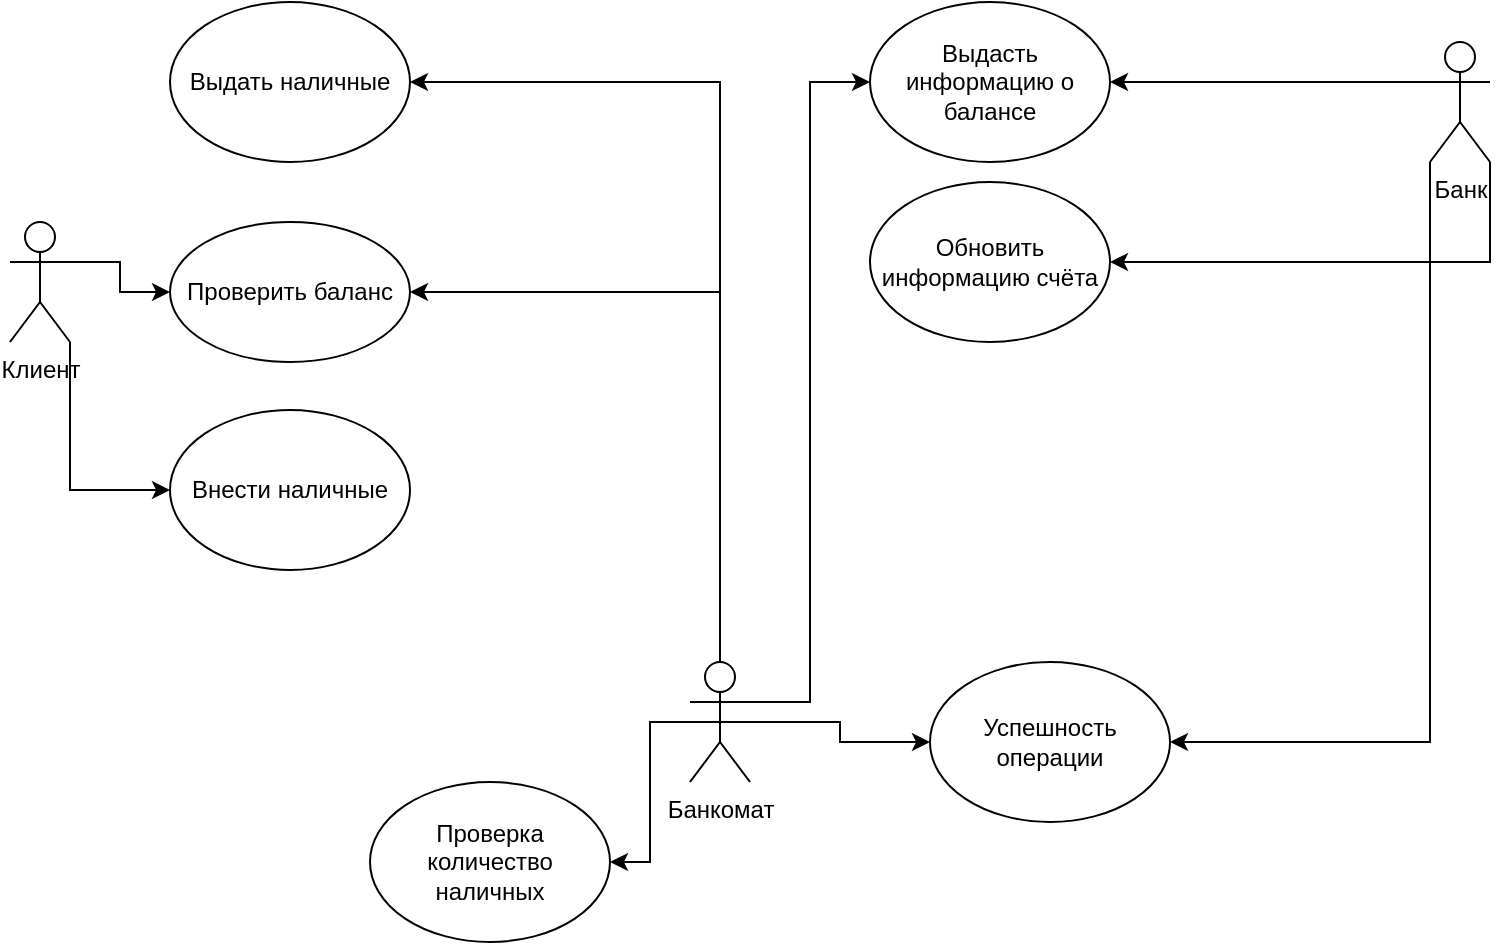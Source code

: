 <mxfile version="21.6.8" type="device">
  <diagram name="Страница — 1" id="9B4Uz_3mCHpHf92jKl3Q">
    <mxGraphModel dx="1418" dy="828" grid="1" gridSize="10" guides="1" tooltips="1" connect="1" arrows="1" fold="1" page="1" pageScale="1" pageWidth="1169" pageHeight="827" math="0" shadow="0">
      <root>
        <mxCell id="0" />
        <mxCell id="1" parent="0" />
        <mxCell id="x3gOAjYANPPu1npRcm6H-5" style="edgeStyle=orthogonalEdgeStyle;rounded=0;orthogonalLoop=1;jettySize=auto;html=1;exitX=1;exitY=0.333;exitDx=0;exitDy=0;exitPerimeter=0;entryX=0;entryY=0.5;entryDx=0;entryDy=0;" edge="1" parent="1" source="x3gOAjYANPPu1npRcm6H-1" target="x3gOAjYANPPu1npRcm6H-4">
          <mxGeometry relative="1" as="geometry" />
        </mxCell>
        <mxCell id="x3gOAjYANPPu1npRcm6H-10" style="edgeStyle=orthogonalEdgeStyle;rounded=0;orthogonalLoop=1;jettySize=auto;html=1;exitX=1;exitY=1;exitDx=0;exitDy=0;exitPerimeter=0;entryX=0;entryY=0.5;entryDx=0;entryDy=0;" edge="1" parent="1" source="x3gOAjYANPPu1npRcm6H-1" target="x3gOAjYANPPu1npRcm6H-9">
          <mxGeometry relative="1" as="geometry" />
        </mxCell>
        <mxCell id="x3gOAjYANPPu1npRcm6H-1" value="Клиент" style="shape=umlActor;verticalLabelPosition=bottom;verticalAlign=top;html=1;outlineConnect=0;" vertex="1" parent="1">
          <mxGeometry x="200" y="320" width="30" height="60" as="geometry" />
        </mxCell>
        <mxCell id="x3gOAjYANPPu1npRcm6H-19" style="edgeStyle=orthogonalEdgeStyle;rounded=0;orthogonalLoop=1;jettySize=auto;html=1;exitX=0;exitY=0.333;exitDx=0;exitDy=0;exitPerimeter=0;" edge="1" parent="1" source="x3gOAjYANPPu1npRcm6H-2" target="x3gOAjYANPPu1npRcm6H-14">
          <mxGeometry relative="1" as="geometry" />
        </mxCell>
        <mxCell id="x3gOAjYANPPu1npRcm6H-26" style="edgeStyle=orthogonalEdgeStyle;rounded=0;orthogonalLoop=1;jettySize=auto;html=1;exitX=1;exitY=1;exitDx=0;exitDy=0;exitPerimeter=0;entryX=1;entryY=0.5;entryDx=0;entryDy=0;" edge="1" parent="1" source="x3gOAjYANPPu1npRcm6H-2" target="x3gOAjYANPPu1npRcm6H-24">
          <mxGeometry relative="1" as="geometry" />
        </mxCell>
        <mxCell id="x3gOAjYANPPu1npRcm6H-31" style="edgeStyle=orthogonalEdgeStyle;rounded=0;orthogonalLoop=1;jettySize=auto;html=1;exitX=0;exitY=1;exitDx=0;exitDy=0;exitPerimeter=0;entryX=1;entryY=0.5;entryDx=0;entryDy=0;" edge="1" parent="1" source="x3gOAjYANPPu1npRcm6H-2" target="x3gOAjYANPPu1npRcm6H-30">
          <mxGeometry relative="1" as="geometry" />
        </mxCell>
        <mxCell id="x3gOAjYANPPu1npRcm6H-2" value="Банк" style="shape=umlActor;verticalLabelPosition=bottom;verticalAlign=top;html=1;outlineConnect=0;" vertex="1" parent="1">
          <mxGeometry x="910" y="230" width="30" height="60" as="geometry" />
        </mxCell>
        <mxCell id="x3gOAjYANPPu1npRcm6H-4" value="Проверить баланс" style="ellipse;whiteSpace=wrap;html=1;" vertex="1" parent="1">
          <mxGeometry x="280" y="320" width="120" height="70" as="geometry" />
        </mxCell>
        <mxCell id="x3gOAjYANPPu1npRcm6H-7" value="Выдать наличные" style="ellipse;whiteSpace=wrap;html=1;" vertex="1" parent="1">
          <mxGeometry x="280" y="210" width="120" height="80" as="geometry" />
        </mxCell>
        <mxCell id="x3gOAjYANPPu1npRcm6H-12" style="edgeStyle=orthogonalEdgeStyle;rounded=0;orthogonalLoop=1;jettySize=auto;html=1;exitX=0.5;exitY=0;exitDx=0;exitDy=0;exitPerimeter=0;entryX=1;entryY=0.5;entryDx=0;entryDy=0;" edge="1" parent="1" source="x3gOAjYANPPu1npRcm6H-8" target="x3gOAjYANPPu1npRcm6H-4">
          <mxGeometry relative="1" as="geometry" />
        </mxCell>
        <mxCell id="x3gOAjYANPPu1npRcm6H-13" style="edgeStyle=orthogonalEdgeStyle;rounded=0;orthogonalLoop=1;jettySize=auto;html=1;exitX=0.5;exitY=0;exitDx=0;exitDy=0;exitPerimeter=0;entryX=1;entryY=0.5;entryDx=0;entryDy=0;" edge="1" parent="1" source="x3gOAjYANPPu1npRcm6H-8" target="x3gOAjYANPPu1npRcm6H-7">
          <mxGeometry relative="1" as="geometry" />
        </mxCell>
        <mxCell id="x3gOAjYANPPu1npRcm6H-23" style="edgeStyle=orthogonalEdgeStyle;rounded=0;orthogonalLoop=1;jettySize=auto;html=1;exitX=1;exitY=0.333;exitDx=0;exitDy=0;exitPerimeter=0;entryX=0;entryY=0.5;entryDx=0;entryDy=0;" edge="1" parent="1" source="x3gOAjYANPPu1npRcm6H-8" target="x3gOAjYANPPu1npRcm6H-14">
          <mxGeometry relative="1" as="geometry" />
        </mxCell>
        <mxCell id="x3gOAjYANPPu1npRcm6H-28" style="edgeStyle=orthogonalEdgeStyle;rounded=0;orthogonalLoop=1;jettySize=auto;html=1;exitX=0.5;exitY=0.5;exitDx=0;exitDy=0;exitPerimeter=0;entryX=1;entryY=0.5;entryDx=0;entryDy=0;" edge="1" parent="1" source="x3gOAjYANPPu1npRcm6H-8" target="x3gOAjYANPPu1npRcm6H-27">
          <mxGeometry relative="1" as="geometry" />
        </mxCell>
        <mxCell id="x3gOAjYANPPu1npRcm6H-29" style="edgeStyle=orthogonalEdgeStyle;rounded=0;orthogonalLoop=1;jettySize=auto;html=1;exitX=0.5;exitY=0.5;exitDx=0;exitDy=0;exitPerimeter=0;" edge="1" parent="1" source="x3gOAjYANPPu1npRcm6H-8" target="x3gOAjYANPPu1npRcm6H-30">
          <mxGeometry relative="1" as="geometry">
            <mxPoint x="640" y="580" as="targetPoint" />
          </mxGeometry>
        </mxCell>
        <mxCell id="x3gOAjYANPPu1npRcm6H-8" value="Банкомат" style="shape=umlActor;verticalLabelPosition=bottom;verticalAlign=top;html=1;outlineConnect=0;" vertex="1" parent="1">
          <mxGeometry x="540" y="540" width="30" height="60" as="geometry" />
        </mxCell>
        <mxCell id="x3gOAjYANPPu1npRcm6H-9" value="Внести наличные" style="ellipse;whiteSpace=wrap;html=1;" vertex="1" parent="1">
          <mxGeometry x="280" y="414" width="120" height="80" as="geometry" />
        </mxCell>
        <mxCell id="x3gOAjYANPPu1npRcm6H-14" value="Выдасть информацию о балансе" style="ellipse;whiteSpace=wrap;html=1;" vertex="1" parent="1">
          <mxGeometry x="630" y="210" width="120" height="80" as="geometry" />
        </mxCell>
        <mxCell id="x3gOAjYANPPu1npRcm6H-24" value="Обновить информацию счёта" style="ellipse;whiteSpace=wrap;html=1;" vertex="1" parent="1">
          <mxGeometry x="630" y="300" width="120" height="80" as="geometry" />
        </mxCell>
        <mxCell id="x3gOAjYANPPu1npRcm6H-27" value="Проверка количество наличных" style="ellipse;whiteSpace=wrap;html=1;" vertex="1" parent="1">
          <mxGeometry x="380" y="600" width="120" height="80" as="geometry" />
        </mxCell>
        <mxCell id="x3gOAjYANPPu1npRcm6H-30" value="Успешность операции" style="ellipse;whiteSpace=wrap;html=1;" vertex="1" parent="1">
          <mxGeometry x="660" y="540" width="120" height="80" as="geometry" />
        </mxCell>
      </root>
    </mxGraphModel>
  </diagram>
</mxfile>
